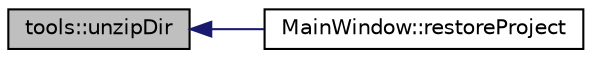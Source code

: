 digraph "tools::unzipDir"
{
 // INTERACTIVE_SVG=YES
  edge [fontname="Helvetica",fontsize="10",labelfontname="Helvetica",labelfontsize="10"];
  node [fontname="Helvetica",fontsize="10",shape=record];
  rankdir="LR";
  Node185 [label="tools::unzipDir",height=0.2,width=0.4,color="black", fillcolor="grey75", style="filled", fontcolor="black"];
  Node185 -> Node186 [dir="back",color="midnightblue",fontsize="10",style="solid",fontname="Helvetica"];
  Node186 [label="MainWindow::restoreProject",height=0.2,width=0.4,color="black", fillcolor="white", style="filled",URL="$class_main_window.html#ae11018a1c92bd7f20ff54a3f78eacb51",tooltip="Désarchiver le projet. "];
}
